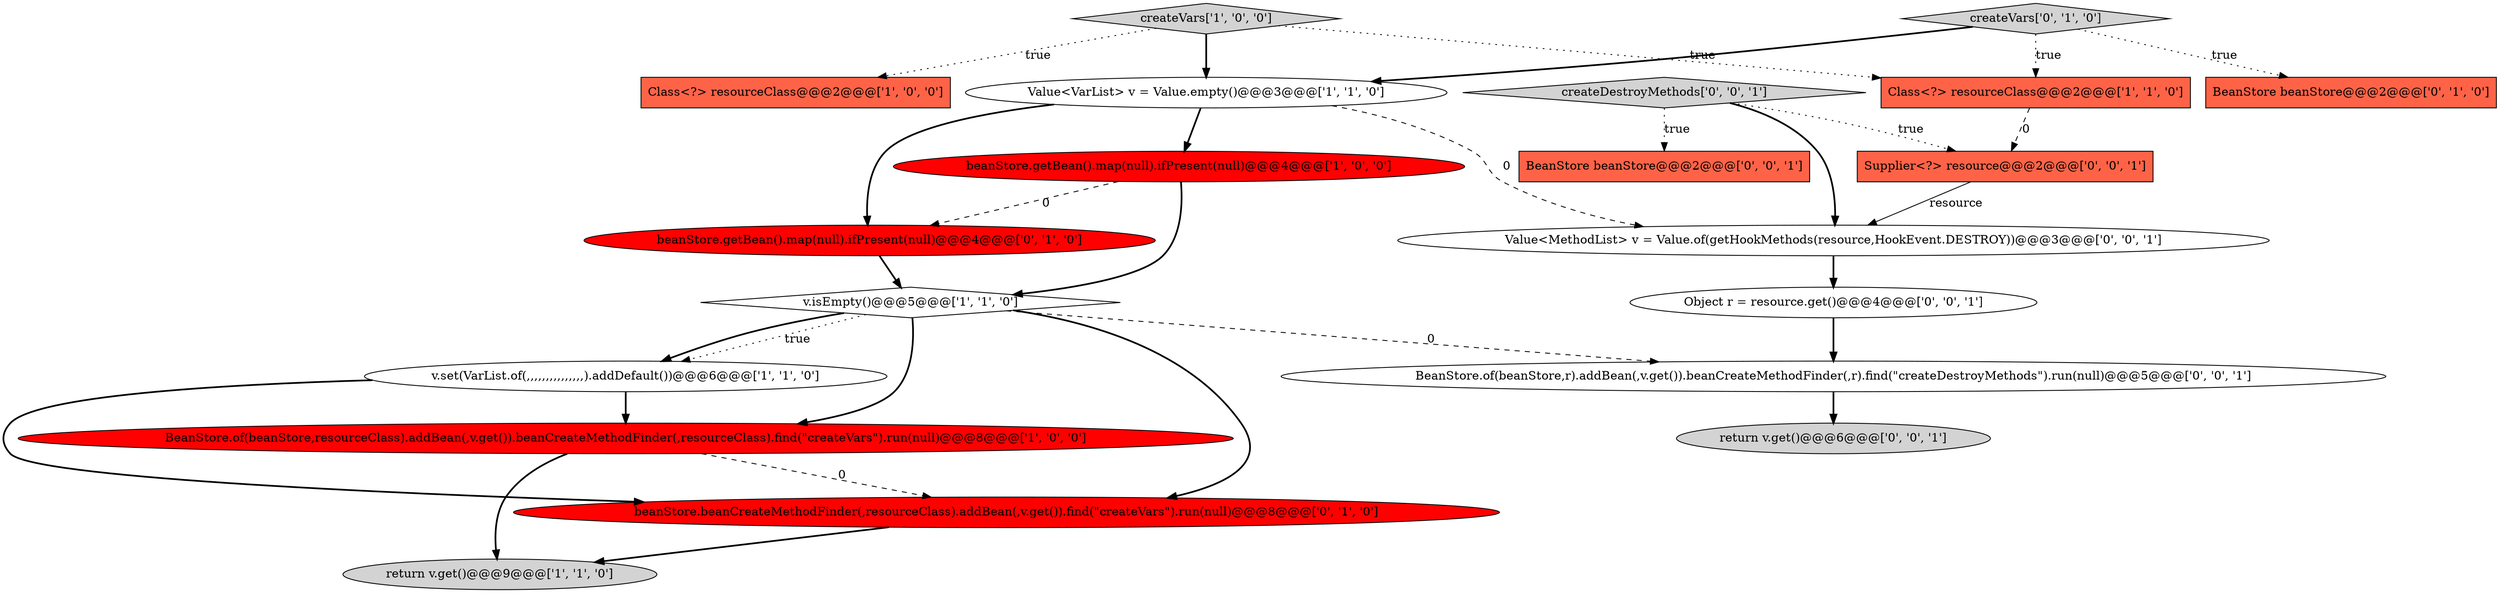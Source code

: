 digraph {
9 [style = filled, label = "beanStore.beanCreateMethodFinder(,resourceClass).addBean(,v.get()).find(\"createVars\").run(null)@@@8@@@['0', '1', '0']", fillcolor = red, shape = ellipse image = "AAA1AAABBB2BBB"];
3 [style = filled, label = "Class<?> resourceClass@@@2@@@['1', '0', '0']", fillcolor = tomato, shape = box image = "AAA0AAABBB1BBB"];
2 [style = filled, label = "createVars['1', '0', '0']", fillcolor = lightgray, shape = diamond image = "AAA0AAABBB1BBB"];
18 [style = filled, label = "createDestroyMethods['0', '0', '1']", fillcolor = lightgray, shape = diamond image = "AAA0AAABBB3BBB"];
10 [style = filled, label = "BeanStore beanStore@@@2@@@['0', '1', '0']", fillcolor = tomato, shape = box image = "AAA0AAABBB2BBB"];
14 [style = filled, label = "return v.get()@@@6@@@['0', '0', '1']", fillcolor = lightgray, shape = ellipse image = "AAA0AAABBB3BBB"];
8 [style = filled, label = "v.isEmpty()@@@5@@@['1', '1', '0']", fillcolor = white, shape = diamond image = "AAA0AAABBB1BBB"];
11 [style = filled, label = "createVars['0', '1', '0']", fillcolor = lightgray, shape = diamond image = "AAA0AAABBB2BBB"];
12 [style = filled, label = "beanStore.getBean().map(null).ifPresent(null)@@@4@@@['0', '1', '0']", fillcolor = red, shape = ellipse image = "AAA1AAABBB2BBB"];
1 [style = filled, label = "return v.get()@@@9@@@['1', '1', '0']", fillcolor = lightgray, shape = ellipse image = "AAA0AAABBB1BBB"];
17 [style = filled, label = "BeanStore beanStore@@@2@@@['0', '0', '1']", fillcolor = tomato, shape = box image = "AAA0AAABBB3BBB"];
5 [style = filled, label = "BeanStore.of(beanStore,resourceClass).addBean(,v.get()).beanCreateMethodFinder(,resourceClass).find(\"createVars\").run(null)@@@8@@@['1', '0', '0']", fillcolor = red, shape = ellipse image = "AAA1AAABBB1BBB"];
19 [style = filled, label = "Supplier<?> resource@@@2@@@['0', '0', '1']", fillcolor = tomato, shape = box image = "AAA0AAABBB3BBB"];
13 [style = filled, label = "BeanStore.of(beanStore,r).addBean(,v.get()).beanCreateMethodFinder(,r).find(\"createDestroyMethods\").run(null)@@@5@@@['0', '0', '1']", fillcolor = white, shape = ellipse image = "AAA0AAABBB3BBB"];
0 [style = filled, label = "beanStore.getBean().map(null).ifPresent(null)@@@4@@@['1', '0', '0']", fillcolor = red, shape = ellipse image = "AAA1AAABBB1BBB"];
16 [style = filled, label = "Value<MethodList> v = Value.of(getHookMethods(resource,HookEvent.DESTROY))@@@3@@@['0', '0', '1']", fillcolor = white, shape = ellipse image = "AAA0AAABBB3BBB"];
6 [style = filled, label = "Class<?> resourceClass@@@2@@@['1', '1', '0']", fillcolor = tomato, shape = box image = "AAA0AAABBB1BBB"];
15 [style = filled, label = "Object r = resource.get()@@@4@@@['0', '0', '1']", fillcolor = white, shape = ellipse image = "AAA0AAABBB3BBB"];
4 [style = filled, label = "Value<VarList> v = Value.empty()@@@3@@@['1', '1', '0']", fillcolor = white, shape = ellipse image = "AAA0AAABBB1BBB"];
7 [style = filled, label = "v.set(VarList.of(,,,,,,,,,,,,,,,).addDefault())@@@6@@@['1', '1', '0']", fillcolor = white, shape = ellipse image = "AAA0AAABBB1BBB"];
2->3 [style = dotted, label="true"];
16->15 [style = bold, label=""];
15->13 [style = bold, label=""];
19->16 [style = solid, label="resource"];
4->16 [style = dashed, label="0"];
11->10 [style = dotted, label="true"];
11->4 [style = bold, label=""];
18->19 [style = dotted, label="true"];
8->7 [style = dotted, label="true"];
5->9 [style = dashed, label="0"];
0->12 [style = dashed, label="0"];
2->4 [style = bold, label=""];
8->7 [style = bold, label=""];
4->0 [style = bold, label=""];
8->13 [style = dashed, label="0"];
7->9 [style = bold, label=""];
5->1 [style = bold, label=""];
7->5 [style = bold, label=""];
8->5 [style = bold, label=""];
2->6 [style = dotted, label="true"];
12->8 [style = bold, label=""];
11->6 [style = dotted, label="true"];
6->19 [style = dashed, label="0"];
0->8 [style = bold, label=""];
8->9 [style = bold, label=""];
4->12 [style = bold, label=""];
18->17 [style = dotted, label="true"];
9->1 [style = bold, label=""];
13->14 [style = bold, label=""];
18->16 [style = bold, label=""];
}
